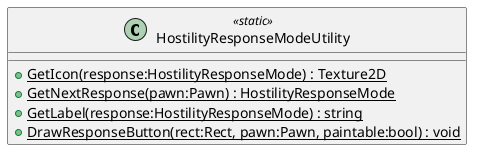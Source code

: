 @startuml
class HostilityResponseModeUtility <<static>> {
    + {static} GetIcon(response:HostilityResponseMode) : Texture2D
    + {static} GetNextResponse(pawn:Pawn) : HostilityResponseMode
    + {static} GetLabel(response:HostilityResponseMode) : string
    + {static} DrawResponseButton(rect:Rect, pawn:Pawn, paintable:bool) : void
}
@enduml

